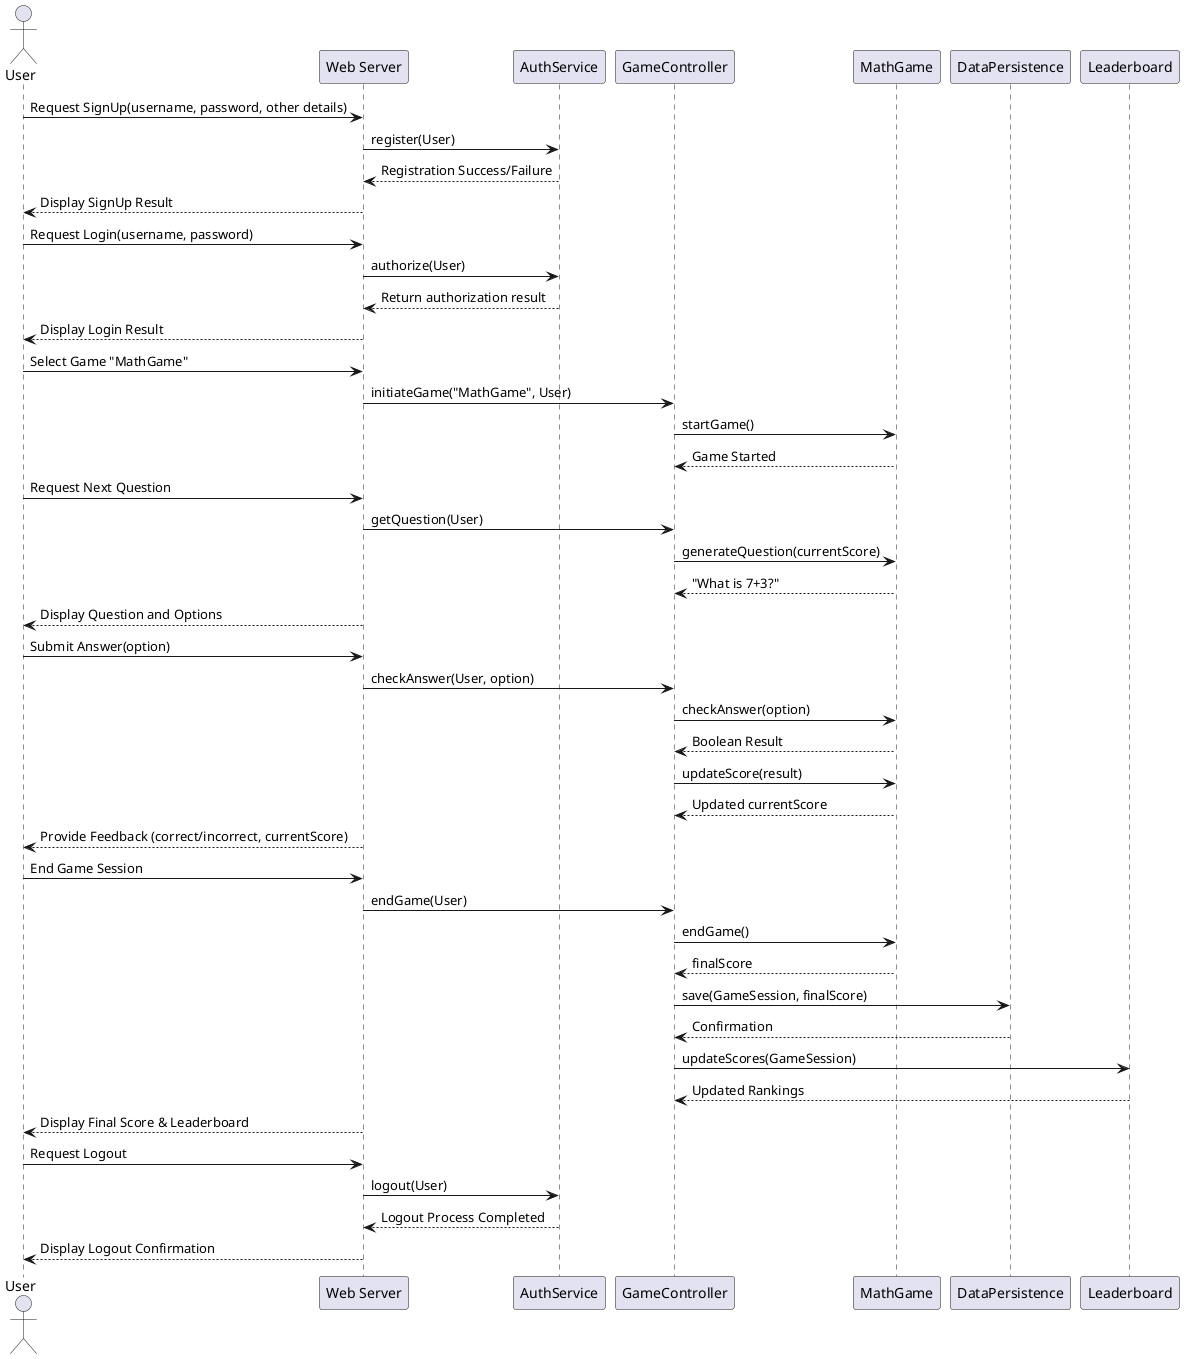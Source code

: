 @startuml
actor "User" as User
participant "Web Server" as Server
participant "AuthService" as Auth
participant "GameController" as GameCtrl
participant "MathGame" as MathGame
participant "DataPersistence" as DB
participant "Leaderboard" as LB

' =================== Authentication Flow ===================
' ---- Sign Up Flow ----
User -> Server: Request SignUp(username, password, other details)
Server -> Auth: register(User)
Auth --> Server: Registration Success/Failure
Server --> User: Display SignUp Result

' ---- Login Flow ----
User -> Server: Request Login(username, password)
Server -> Auth: authorize(User)
Auth --> Server: Return authorization result
Server --> User: Display Login Result

' =================== Game Selection and Play ===================
' ---- Game Selection ----
User -> Server: Select Game "MathGame"
Server -> GameCtrl: initiateGame("MathGame", User)
GameCtrl -> MathGame: startGame()
MathGame --> GameCtrl: Game Started

' ---- Game Play Loop ----
User -> Server: Request Next Question
Server -> GameCtrl: getQuestion(User)
GameCtrl -> MathGame: generateQuestion(currentScore)
MathGame --> GameCtrl: "What is 7+3?" 
Server --> User: Display Question and Options

User -> Server: Submit Answer(option)
Server -> GameCtrl: checkAnswer(User, option)
GameCtrl -> MathGame: checkAnswer(option)
MathGame --> GameCtrl: Boolean Result
GameCtrl -> MathGame: updateScore(result)
MathGame --> GameCtrl: Updated currentScore
Server --> User: Provide Feedback (correct/incorrect, currentScore)

' (Loop these steps for multiple rounds)

' =================== Ending the Game Session ===================
User -> Server: End Game Session
Server -> GameCtrl: endGame(User)
GameCtrl -> MathGame: endGame()
MathGame --> GameCtrl: finalScore
GameCtrl -> DB: save(GameSession, finalScore)
DB --> GameCtrl: Confirmation
GameCtrl -> LB: updateScores(GameSession)
LB --> GameCtrl: Updated Rankings
Server --> User: Display Final Score & Leaderboard

' =================== Logout Flow ===================
User -> Server: Request Logout
Server -> Auth: logout(User)
Auth --> Server: Logout Process Completed
Server --> User: Display Logout Confirmation

@enduml